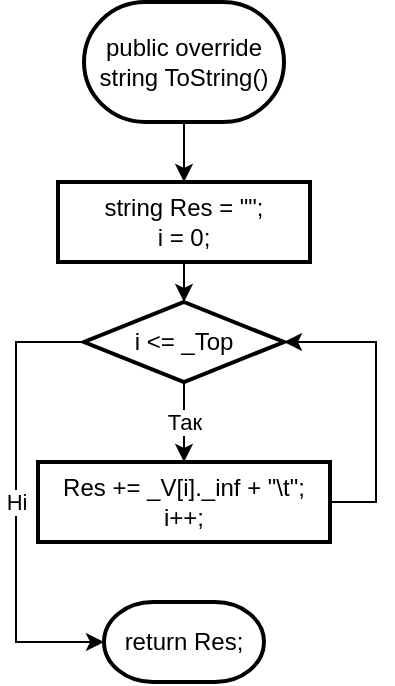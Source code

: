 <mxfile version="22.0.3" type="device">
  <diagram name="Страница — 1" id="IOugW8rS81U4fg_-yw1j">
    <mxGraphModel dx="1434" dy="765" grid="1" gridSize="10" guides="1" tooltips="1" connect="1" arrows="1" fold="1" page="1" pageScale="1" pageWidth="827" pageHeight="1169" math="0" shadow="0">
      <root>
        <mxCell id="0" />
        <mxCell id="1" parent="0" />
        <mxCell id="Ttrl2KT7kpHsJ9NMXtcA-3" value="" style="edgeStyle=orthogonalEdgeStyle;rounded=0;orthogonalLoop=1;jettySize=auto;html=1;" parent="1" source="Ttrl2KT7kpHsJ9NMXtcA-1" target="Ttrl2KT7kpHsJ9NMXtcA-2" edge="1">
          <mxGeometry relative="1" as="geometry" />
        </mxCell>
        <mxCell id="Ttrl2KT7kpHsJ9NMXtcA-1" value="public override string ToString()" style="strokeWidth=2;html=1;shape=mxgraph.flowchart.terminator;whiteSpace=wrap;" parent="1" vertex="1">
          <mxGeometry x="364" y="100" width="100" height="60" as="geometry" />
        </mxCell>
        <mxCell id="Ttrl2KT7kpHsJ9NMXtcA-5" value="" style="edgeStyle=orthogonalEdgeStyle;rounded=0;orthogonalLoop=1;jettySize=auto;html=1;" parent="1" source="Ttrl2KT7kpHsJ9NMXtcA-2" target="Ttrl2KT7kpHsJ9NMXtcA-4" edge="1">
          <mxGeometry relative="1" as="geometry" />
        </mxCell>
        <mxCell id="Ttrl2KT7kpHsJ9NMXtcA-2" value="&lt;div&gt;string Res = &quot;&quot;;&lt;/div&gt;&lt;div&gt;i = 0;&lt;/div&gt;" style="whiteSpace=wrap;html=1;strokeWidth=2;" parent="1" vertex="1">
          <mxGeometry x="351" y="190" width="126" height="40" as="geometry" />
        </mxCell>
        <mxCell id="Ttrl2KT7kpHsJ9NMXtcA-7" value="Так" style="edgeStyle=orthogonalEdgeStyle;rounded=0;orthogonalLoop=1;jettySize=auto;html=1;" parent="1" source="Ttrl2KT7kpHsJ9NMXtcA-4" target="Ttrl2KT7kpHsJ9NMXtcA-6" edge="1">
          <mxGeometry relative="1" as="geometry" />
        </mxCell>
        <mxCell id="Ttrl2KT7kpHsJ9NMXtcA-10" value="Ні" style="edgeStyle=orthogonalEdgeStyle;rounded=0;orthogonalLoop=1;jettySize=auto;html=1;" parent="1" source="Ttrl2KT7kpHsJ9NMXtcA-4" target="Ttrl2KT7kpHsJ9NMXtcA-9" edge="1">
          <mxGeometry relative="1" as="geometry">
            <Array as="points">
              <mxPoint x="330" y="270" />
              <mxPoint x="330" y="420" />
            </Array>
          </mxGeometry>
        </mxCell>
        <mxCell id="Ttrl2KT7kpHsJ9NMXtcA-4" value="i &amp;lt;= _Top" style="rhombus;whiteSpace=wrap;html=1;strokeWidth=2;" parent="1" vertex="1">
          <mxGeometry x="364" y="250" width="100" height="40" as="geometry" />
        </mxCell>
        <mxCell id="Ttrl2KT7kpHsJ9NMXtcA-8" style="edgeStyle=orthogonalEdgeStyle;rounded=0;orthogonalLoop=1;jettySize=auto;html=1;" parent="1" source="Ttrl2KT7kpHsJ9NMXtcA-6" target="Ttrl2KT7kpHsJ9NMXtcA-4" edge="1">
          <mxGeometry relative="1" as="geometry">
            <Array as="points">
              <mxPoint x="510" y="350" />
              <mxPoint x="510" y="270" />
            </Array>
          </mxGeometry>
        </mxCell>
        <mxCell id="Ttrl2KT7kpHsJ9NMXtcA-6" value="Res += _V[i]._inf + &quot;\t&quot;;&lt;br&gt;i++;" style="whiteSpace=wrap;html=1;strokeWidth=2;" parent="1" vertex="1">
          <mxGeometry x="341" y="330" width="146" height="40" as="geometry" />
        </mxCell>
        <mxCell id="Ttrl2KT7kpHsJ9NMXtcA-9" value="return Res;" style="strokeWidth=2;html=1;shape=mxgraph.flowchart.terminator;whiteSpace=wrap;" parent="1" vertex="1">
          <mxGeometry x="374" y="400" width="80" height="40" as="geometry" />
        </mxCell>
      </root>
    </mxGraphModel>
  </diagram>
</mxfile>
